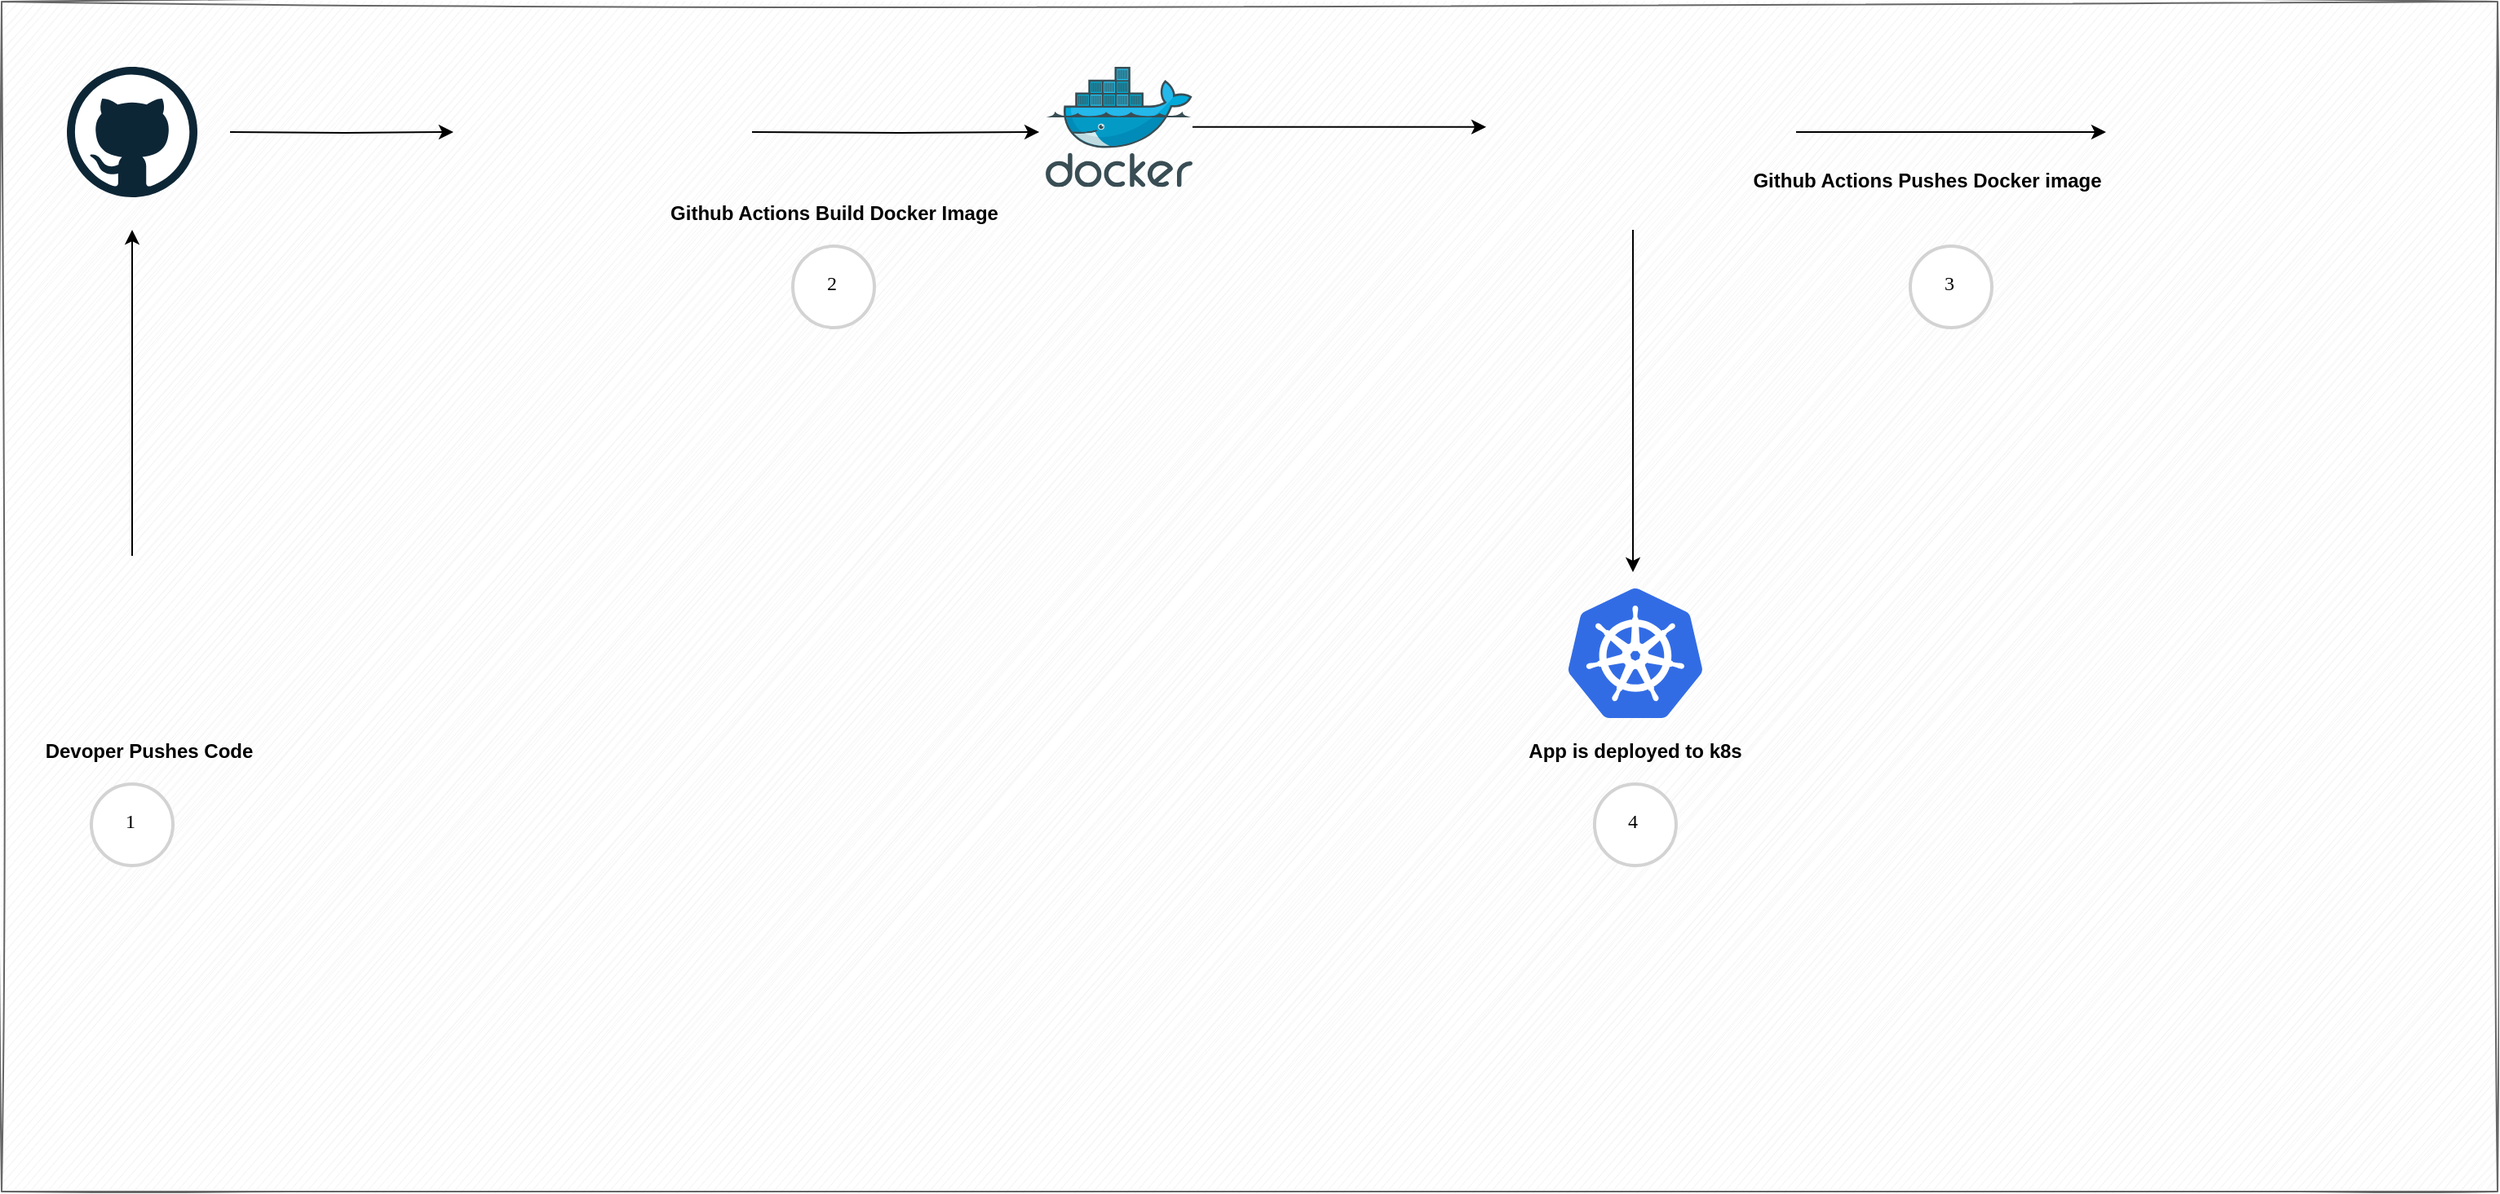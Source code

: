 <mxfile version="13.8.8" type="github">
  <diagram id="0DuUWheaSwiv5AnK-Dnp" name="Page-1">
    <mxGraphModel dx="2066" dy="1265" grid="1" gridSize="10" guides="1" tooltips="1" connect="1" arrows="1" fold="1" page="1" pageScale="1" pageWidth="1700" pageHeight="1100" math="0" shadow="0">
      <root>
        <mxCell id="0" />
        <mxCell id="1" parent="0" />
        <mxCell id="dvKJswxrTdrwjEql97Qi-39" value="" style="rounded=0;whiteSpace=wrap;html=1;fillColor=#f5f5f5;strokeColor=#666666;fontColor=#333333;glass=0;shadow=0;sketch=1;" vertex="1" parent="1">
          <mxGeometry y="160" width="1530" height="730" as="geometry" />
        </mxCell>
        <mxCell id="dvKJswxrTdrwjEql97Qi-5" style="edgeStyle=orthogonalEdgeStyle;rounded=0;orthogonalLoop=1;jettySize=auto;html=1;" edge="1" parent="1">
          <mxGeometry relative="1" as="geometry">
            <mxPoint x="80" y="300" as="targetPoint" />
            <mxPoint x="80" y="500" as="sourcePoint" />
            <Array as="points">
              <mxPoint x="80" y="490" />
            </Array>
          </mxGeometry>
        </mxCell>
        <mxCell id="dvKJswxrTdrwjEql97Qi-1" value="" style="shape=image;html=1;verticalAlign=top;verticalLabelPosition=bottom;labelBackgroundColor=#ffffff;imageAspect=0;aspect=fixed;image=https://cdn4.iconfinder.com/data/icons/user-interface-glyph-5/32/User-128.png" vertex="1" parent="1">
          <mxGeometry x="40" y="520" width="80" height="80" as="geometry" />
        </mxCell>
        <mxCell id="dvKJswxrTdrwjEql97Qi-12" style="edgeStyle=orthogonalEdgeStyle;rounded=0;orthogonalLoop=1;jettySize=auto;html=1;entryX=-0.033;entryY=0.652;entryDx=0;entryDy=0;entryPerimeter=0;" edge="1" parent="1" target="dvKJswxrTdrwjEql97Qi-10">
          <mxGeometry relative="1" as="geometry">
            <mxPoint x="140" y="240" as="sourcePoint" />
          </mxGeometry>
        </mxCell>
        <mxCell id="dvKJswxrTdrwjEql97Qi-4" value="" style="dashed=0;outlineConnect=0;html=1;align=center;labelPosition=center;verticalLabelPosition=bottom;verticalAlign=top;shape=mxgraph.weblogos.github" vertex="1" parent="1">
          <mxGeometry x="40" y="200" width="80" height="80" as="geometry" />
        </mxCell>
        <mxCell id="dvKJswxrTdrwjEql97Qi-11" value="" style="group" vertex="1" connectable="0" parent="1">
          <mxGeometry x="280" y="180" width="160" height="100" as="geometry" />
        </mxCell>
        <mxCell id="dvKJswxrTdrwjEql97Qi-9" value="" style="shape=image;html=1;verticalAlign=top;verticalLabelPosition=bottom;labelBackgroundColor=#ffffff;imageAspect=0;aspect=fixed;image=https://cdn0.iconfinder.com/data/icons/octicons/1024/git-merge-128.png" vertex="1" parent="dvKJswxrTdrwjEql97Qi-11">
          <mxGeometry x="80" y="20" width="80" height="80" as="geometry" />
        </mxCell>
        <mxCell id="dvKJswxrTdrwjEql97Qi-10" value="" style="shape=image;html=1;verticalAlign=top;verticalLabelPosition=bottom;labelBackgroundColor=#ffffff;imageAspect=0;aspect=fixed;image=https://cdn2.iconfinder.com/data/icons/social-icons-color/512/github-128.png" vertex="1" parent="dvKJswxrTdrwjEql97Qi-11">
          <mxGeometry width="92" height="92" as="geometry" />
        </mxCell>
        <mxCell id="dvKJswxrTdrwjEql97Qi-18" style="edgeStyle=orthogonalEdgeStyle;rounded=0;orthogonalLoop=1;jettySize=auto;html=1;" edge="1" parent="1" source="dvKJswxrTdrwjEql97Qi-13">
          <mxGeometry relative="1" as="geometry">
            <mxPoint x="910" y="236.9" as="targetPoint" />
          </mxGeometry>
        </mxCell>
        <mxCell id="dvKJswxrTdrwjEql97Qi-13" value="" style="aspect=fixed;html=1;points=[];align=center;image;fontSize=12;image=img/lib/mscae/Docker.svg;" vertex="1" parent="1">
          <mxGeometry x="640" y="200" width="90" height="73.8" as="geometry" />
        </mxCell>
        <mxCell id="dvKJswxrTdrwjEql97Qi-14" style="edgeStyle=orthogonalEdgeStyle;rounded=0;orthogonalLoop=1;jettySize=auto;html=1;entryX=-0.044;entryY=0.542;entryDx=0;entryDy=0;entryPerimeter=0;" edge="1" parent="1" target="dvKJswxrTdrwjEql97Qi-13">
          <mxGeometry relative="1" as="geometry">
            <mxPoint x="460" y="240" as="sourcePoint" />
          </mxGeometry>
        </mxCell>
        <mxCell id="dvKJswxrTdrwjEql97Qi-15" value="" style="group" vertex="1" connectable="0" parent="1">
          <mxGeometry x="920" y="180" width="160" height="100" as="geometry" />
        </mxCell>
        <mxCell id="dvKJswxrTdrwjEql97Qi-16" value="" style="shape=image;html=1;verticalAlign=top;verticalLabelPosition=bottom;labelBackgroundColor=#ffffff;imageAspect=0;aspect=fixed;image=https://cdn0.iconfinder.com/data/icons/octicons/1024/git-merge-128.png" vertex="1" parent="dvKJswxrTdrwjEql97Qi-15">
          <mxGeometry x="80" y="20" width="80" height="80" as="geometry" />
        </mxCell>
        <mxCell id="dvKJswxrTdrwjEql97Qi-17" value="" style="shape=image;html=1;verticalAlign=top;verticalLabelPosition=bottom;labelBackgroundColor=#ffffff;imageAspect=0;aspect=fixed;image=https://cdn2.iconfinder.com/data/icons/social-icons-color/512/github-128.png" vertex="1" parent="dvKJswxrTdrwjEql97Qi-15">
          <mxGeometry width="92" height="92" as="geometry" />
        </mxCell>
        <mxCell id="dvKJswxrTdrwjEql97Qi-20" value="" style="shape=image;html=1;verticalAlign=top;verticalLabelPosition=bottom;labelBackgroundColor=#ffffff;imageAspect=0;aspect=fixed;image=https://cdn3.iconfinder.com/data/icons/social-media-2169/24/social_media_social_media_logo_docker-128.png" vertex="1" parent="1">
          <mxGeometry x="1310" y="191.9" width="88.1" height="88.1" as="geometry" />
        </mxCell>
        <mxCell id="dvKJswxrTdrwjEql97Qi-23" style="edgeStyle=orthogonalEdgeStyle;rounded=0;orthogonalLoop=1;jettySize=auto;html=1;" edge="1" parent="1">
          <mxGeometry relative="1" as="geometry">
            <mxPoint x="1290" y="240" as="targetPoint" />
            <mxPoint x="1100" y="240" as="sourcePoint" />
          </mxGeometry>
        </mxCell>
        <mxCell id="dvKJswxrTdrwjEql97Qi-24" value="" style="aspect=fixed;html=1;points=[];align=center;image;fontSize=12;image=img/lib/mscae/Kubernetes.svg;" vertex="1" parent="1">
          <mxGeometry x="960" y="520" width="82.92" height="79.6" as="geometry" />
        </mxCell>
        <mxCell id="dvKJswxrTdrwjEql97Qi-26" style="edgeStyle=orthogonalEdgeStyle;rounded=0;orthogonalLoop=1;jettySize=auto;html=1;" edge="1" parent="1">
          <mxGeometry relative="1" as="geometry">
            <mxPoint x="1000" y="510" as="targetPoint" />
            <mxPoint x="1000" y="300" as="sourcePoint" />
          </mxGeometry>
        </mxCell>
        <mxCell id="dvKJswxrTdrwjEql97Qi-27" value="&lt;b&gt;Devoper Pushes Code&lt;/b&gt;" style="text;html=1;align=center;verticalAlign=middle;resizable=0;points=[];autosize=1;" vertex="1" parent="1">
          <mxGeometry x="20" y="610" width="140" height="20" as="geometry" />
        </mxCell>
        <mxCell id="dvKJswxrTdrwjEql97Qi-28" value="&lt;b&gt;Github Actions Build Docker Image&lt;/b&gt;" style="text;html=1;align=center;verticalAlign=middle;resizable=0;points=[];autosize=1;" vertex="1" parent="1">
          <mxGeometry x="400" y="280" width="220" height="20" as="geometry" />
        </mxCell>
        <mxCell id="dvKJswxrTdrwjEql97Qi-29" value="&lt;b&gt;Github Actions Pushes Docker image&lt;/b&gt;" style="text;html=1;align=center;verticalAlign=middle;resizable=0;points=[];autosize=1;" vertex="1" parent="1">
          <mxGeometry x="1065" y="260" width="230" height="20" as="geometry" />
        </mxCell>
        <mxCell id="dvKJswxrTdrwjEql97Qi-31" value="&lt;b&gt;App is deployed to k8s&lt;/b&gt;" style="text;html=1;align=center;verticalAlign=middle;resizable=0;points=[];autosize=1;" vertex="1" parent="1">
          <mxGeometry x="926.46" y="610" width="150" height="20" as="geometry" />
        </mxCell>
        <mxCell id="dvKJswxrTdrwjEql97Qi-32" value="1" style="ellipse;whiteSpace=wrap;html=1;aspect=fixed;strokeWidth=2;fontFamily=Tahoma;spacingBottom=4;spacingRight=2;strokeColor=#d3d3d3;" vertex="1" parent="1">
          <mxGeometry x="55" y="640" width="50" height="50" as="geometry" />
        </mxCell>
        <mxCell id="dvKJswxrTdrwjEql97Qi-35" value="2" style="ellipse;whiteSpace=wrap;html=1;aspect=fixed;strokeWidth=2;fontFamily=Tahoma;spacingBottom=4;spacingRight=2;strokeColor=#d3d3d3;" vertex="1" parent="1">
          <mxGeometry x="485" y="310" width="50" height="50" as="geometry" />
        </mxCell>
        <mxCell id="dvKJswxrTdrwjEql97Qi-36" value="3" style="ellipse;whiteSpace=wrap;html=1;aspect=fixed;strokeWidth=2;fontFamily=Tahoma;spacingBottom=4;spacingRight=2;strokeColor=#d3d3d3;" vertex="1" parent="1">
          <mxGeometry x="1170" y="310" width="50" height="50" as="geometry" />
        </mxCell>
        <mxCell id="dvKJswxrTdrwjEql97Qi-37" value="4" style="ellipse;whiteSpace=wrap;html=1;aspect=fixed;strokeWidth=2;fontFamily=Tahoma;spacingBottom=4;spacingRight=2;strokeColor=#d3d3d3;" vertex="1" parent="1">
          <mxGeometry x="976.46" y="640" width="50" height="50" as="geometry" />
        </mxCell>
      </root>
    </mxGraphModel>
  </diagram>
</mxfile>
